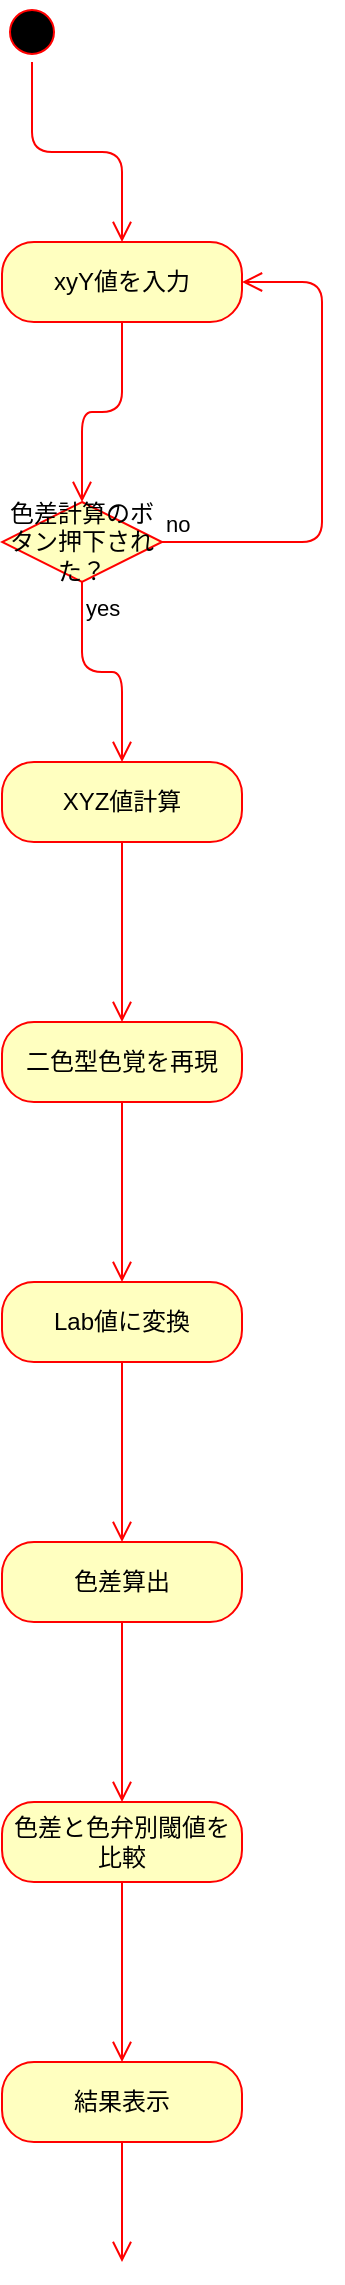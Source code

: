 <mxfile version="10.6.0" type="device"><diagram id="SGtn3LE_VrfkPiLFnLJo" name="ページ1"><mxGraphModel dx="432" dy="839" grid="1" gridSize="10" guides="1" tooltips="1" connect="1" arrows="1" fold="1" page="1" pageScale="1" pageWidth="827" pageHeight="1169" math="0" shadow="0"><root><mxCell id="0"/><mxCell id="1" parent="0"/><mxCell id="5aWgZqqFYwcGfZZ3DUjN-1" value="" style="ellipse;html=1;shape=startState;fillColor=#000000;strokeColor=#ff0000;" vertex="1" parent="1"><mxGeometry x="20" y="20" width="30" height="30" as="geometry"/></mxCell><mxCell id="5aWgZqqFYwcGfZZ3DUjN-2" value="" style="edgeStyle=orthogonalEdgeStyle;html=1;verticalAlign=bottom;endArrow=open;endSize=8;strokeColor=#ff0000;" edge="1" source="5aWgZqqFYwcGfZZ3DUjN-1" parent="1" target="5aWgZqqFYwcGfZZ3DUjN-3"><mxGeometry relative="1" as="geometry"><mxPoint x="35" y="110" as="targetPoint"/></mxGeometry></mxCell><mxCell id="5aWgZqqFYwcGfZZ3DUjN-3" value="xyY値を入力" style="rounded=1;whiteSpace=wrap;html=1;arcSize=40;fontColor=#000000;fillColor=#ffffc0;strokeColor=#ff0000;" vertex="1" parent="1"><mxGeometry x="20" y="140" width="120" height="40" as="geometry"/></mxCell><mxCell id="5aWgZqqFYwcGfZZ3DUjN-4" value="" style="edgeStyle=orthogonalEdgeStyle;html=1;verticalAlign=bottom;endArrow=open;endSize=8;strokeColor=#ff0000;" edge="1" source="5aWgZqqFYwcGfZZ3DUjN-3" parent="1" target="5aWgZqqFYwcGfZZ3DUjN-5"><mxGeometry relative="1" as="geometry"><mxPoint x="80" y="240" as="targetPoint"/></mxGeometry></mxCell><mxCell id="5aWgZqqFYwcGfZZ3DUjN-5" value="色差計算のボタン押下された？" style="rhombus;whiteSpace=wrap;html=1;fillColor=#ffffc0;strokeColor=#ff0000;" vertex="1" parent="1"><mxGeometry x="20" y="270" width="80" height="40" as="geometry"/></mxCell><mxCell id="5aWgZqqFYwcGfZZ3DUjN-6" value="no" style="edgeStyle=orthogonalEdgeStyle;html=1;align=left;verticalAlign=bottom;endArrow=open;endSize=8;strokeColor=#ff0000;" edge="1" source="5aWgZqqFYwcGfZZ3DUjN-5" parent="1" target="5aWgZqqFYwcGfZZ3DUjN-3"><mxGeometry x="-1" relative="1" as="geometry"><mxPoint x="200" y="290" as="targetPoint"/><Array as="points"><mxPoint x="180" y="290"/><mxPoint x="180" y="160"/></Array></mxGeometry></mxCell><mxCell id="5aWgZqqFYwcGfZZ3DUjN-7" value="yes" style="edgeStyle=orthogonalEdgeStyle;html=1;align=left;verticalAlign=top;endArrow=open;endSize=8;strokeColor=#ff0000;" edge="1" source="5aWgZqqFYwcGfZZ3DUjN-5" parent="1" target="5aWgZqqFYwcGfZZ3DUjN-8"><mxGeometry x="-1" relative="1" as="geometry"><mxPoint x="60" y="370" as="targetPoint"/></mxGeometry></mxCell><mxCell id="5aWgZqqFYwcGfZZ3DUjN-8" value="XYZ値計算" style="rounded=1;whiteSpace=wrap;html=1;arcSize=40;fontColor=#000000;fillColor=#ffffc0;strokeColor=#ff0000;" vertex="1" parent="1"><mxGeometry x="20" y="400" width="120" height="40" as="geometry"/></mxCell><mxCell id="5aWgZqqFYwcGfZZ3DUjN-9" value="" style="edgeStyle=orthogonalEdgeStyle;html=1;verticalAlign=bottom;endArrow=open;endSize=8;strokeColor=#ff0000;" edge="1" source="5aWgZqqFYwcGfZZ3DUjN-8" parent="1" target="5aWgZqqFYwcGfZZ3DUjN-10"><mxGeometry relative="1" as="geometry"><mxPoint x="80" y="500" as="targetPoint"/></mxGeometry></mxCell><mxCell id="5aWgZqqFYwcGfZZ3DUjN-10" value="二色型色覚を再現" style="rounded=1;whiteSpace=wrap;html=1;arcSize=40;fontColor=#000000;fillColor=#ffffc0;strokeColor=#ff0000;" vertex="1" parent="1"><mxGeometry x="20" y="530" width="120" height="40" as="geometry"/></mxCell><mxCell id="5aWgZqqFYwcGfZZ3DUjN-11" value="" style="edgeStyle=orthogonalEdgeStyle;html=1;verticalAlign=bottom;endArrow=open;endSize=8;strokeColor=#ff0000;" edge="1" source="5aWgZqqFYwcGfZZ3DUjN-10" parent="1" target="5aWgZqqFYwcGfZZ3DUjN-12"><mxGeometry relative="1" as="geometry"><mxPoint x="80" y="630" as="targetPoint"/></mxGeometry></mxCell><mxCell id="5aWgZqqFYwcGfZZ3DUjN-12" value="Lab値に変換&lt;br&gt;" style="rounded=1;whiteSpace=wrap;html=1;arcSize=40;fontColor=#000000;fillColor=#ffffc0;strokeColor=#ff0000;" vertex="1" parent="1"><mxGeometry x="20" y="660" width="120" height="40" as="geometry"/></mxCell><mxCell id="5aWgZqqFYwcGfZZ3DUjN-13" value="" style="edgeStyle=orthogonalEdgeStyle;html=1;verticalAlign=bottom;endArrow=open;endSize=8;strokeColor=#ff0000;" edge="1" source="5aWgZqqFYwcGfZZ3DUjN-12" parent="1" target="5aWgZqqFYwcGfZZ3DUjN-14"><mxGeometry relative="1" as="geometry"><mxPoint x="80" y="760" as="targetPoint"/></mxGeometry></mxCell><mxCell id="5aWgZqqFYwcGfZZ3DUjN-14" value="色差算出" style="rounded=1;whiteSpace=wrap;html=1;arcSize=40;fontColor=#000000;fillColor=#ffffc0;strokeColor=#ff0000;" vertex="1" parent="1"><mxGeometry x="20" y="790" width="120" height="40" as="geometry"/></mxCell><mxCell id="5aWgZqqFYwcGfZZ3DUjN-15" value="" style="edgeStyle=orthogonalEdgeStyle;html=1;verticalAlign=bottom;endArrow=open;endSize=8;strokeColor=#ff0000;" edge="1" source="5aWgZqqFYwcGfZZ3DUjN-14" parent="1" target="5aWgZqqFYwcGfZZ3DUjN-16"><mxGeometry relative="1" as="geometry"><mxPoint x="80" y="890" as="targetPoint"/></mxGeometry></mxCell><mxCell id="5aWgZqqFYwcGfZZ3DUjN-16" value="色差と色弁別閾値を比較" style="rounded=1;whiteSpace=wrap;html=1;arcSize=40;fontColor=#000000;fillColor=#ffffc0;strokeColor=#ff0000;" vertex="1" parent="1"><mxGeometry x="20" y="920" width="120" height="40" as="geometry"/></mxCell><mxCell id="5aWgZqqFYwcGfZZ3DUjN-17" value="" style="edgeStyle=orthogonalEdgeStyle;html=1;verticalAlign=bottom;endArrow=open;endSize=8;strokeColor=#ff0000;" edge="1" source="5aWgZqqFYwcGfZZ3DUjN-16" parent="1" target="5aWgZqqFYwcGfZZ3DUjN-18"><mxGeometry relative="1" as="geometry"><mxPoint x="80" y="1020" as="targetPoint"/></mxGeometry></mxCell><mxCell id="5aWgZqqFYwcGfZZ3DUjN-18" value="結果表示" style="rounded=1;whiteSpace=wrap;html=1;arcSize=40;fontColor=#000000;fillColor=#ffffc0;strokeColor=#ff0000;" vertex="1" parent="1"><mxGeometry x="20" y="1050" width="120" height="40" as="geometry"/></mxCell><mxCell id="5aWgZqqFYwcGfZZ3DUjN-19" value="" style="edgeStyle=orthogonalEdgeStyle;html=1;verticalAlign=bottom;endArrow=open;endSize=8;strokeColor=#ff0000;" edge="1" source="5aWgZqqFYwcGfZZ3DUjN-18" parent="1"><mxGeometry relative="1" as="geometry"><mxPoint x="80" y="1150" as="targetPoint"/></mxGeometry></mxCell></root></mxGraphModel></diagram></mxfile>